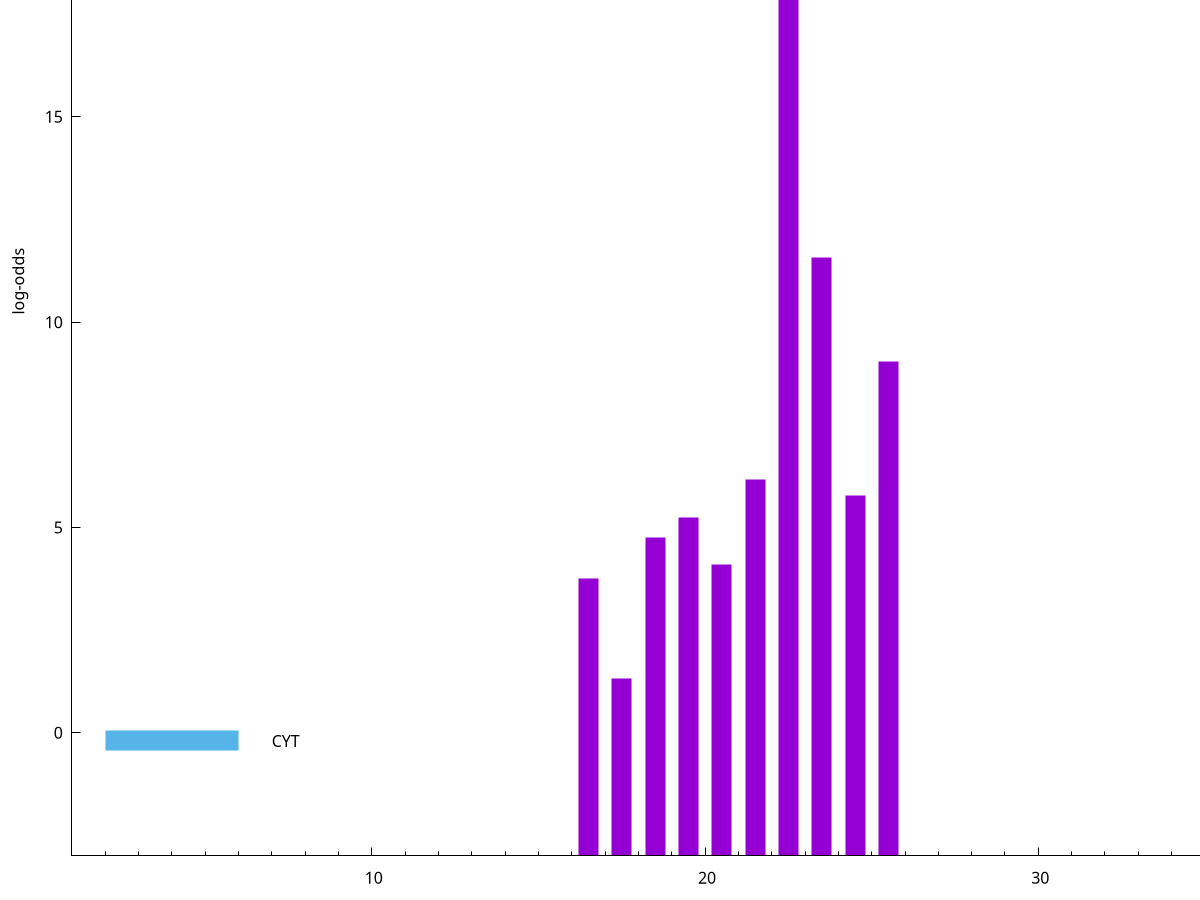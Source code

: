 set title "LipoP predictions for SRR4017915.gff"
set size 2., 1.4
set xrange [1:70] 
set mxtics 10
set yrange [-3:25]
set y2range [0:28]
set ylabel "log-odds"
set term postscript eps color solid "Helvetica" 30
set output "SRR4017915.gff15.eps"
set arrow from 2,22.2786 to 6,22.2786 nohead lt 1 lw 20
set label "SpI" at 7,22.2786
set arrow from 2,-0.200913 to 6,-0.200913 nohead lt 3 lw 20
set label "CYT" at 7,-0.200913
set arrow from 2,22.2786 to 6,22.2786 nohead lt 1 lw 20
set label "SpI" at 7,22.2786
# NOTE: The scores below are the log-odds scores with the threshold
# NOTE: subtracted (a hack to make gnuplot make the histogram all
# NOTE: look nice).
plot "-" axes x1y2 title "" with impulses lt 1 lw 20
22.500000 25.277500
23.500000 14.573200
25.500000 12.053810
21.500000 9.178680
24.500000 8.781660
19.500000 8.250390
18.500000 7.749290
20.500000 7.102230
16.500000 6.760270
17.500000 4.323310
e
exit
